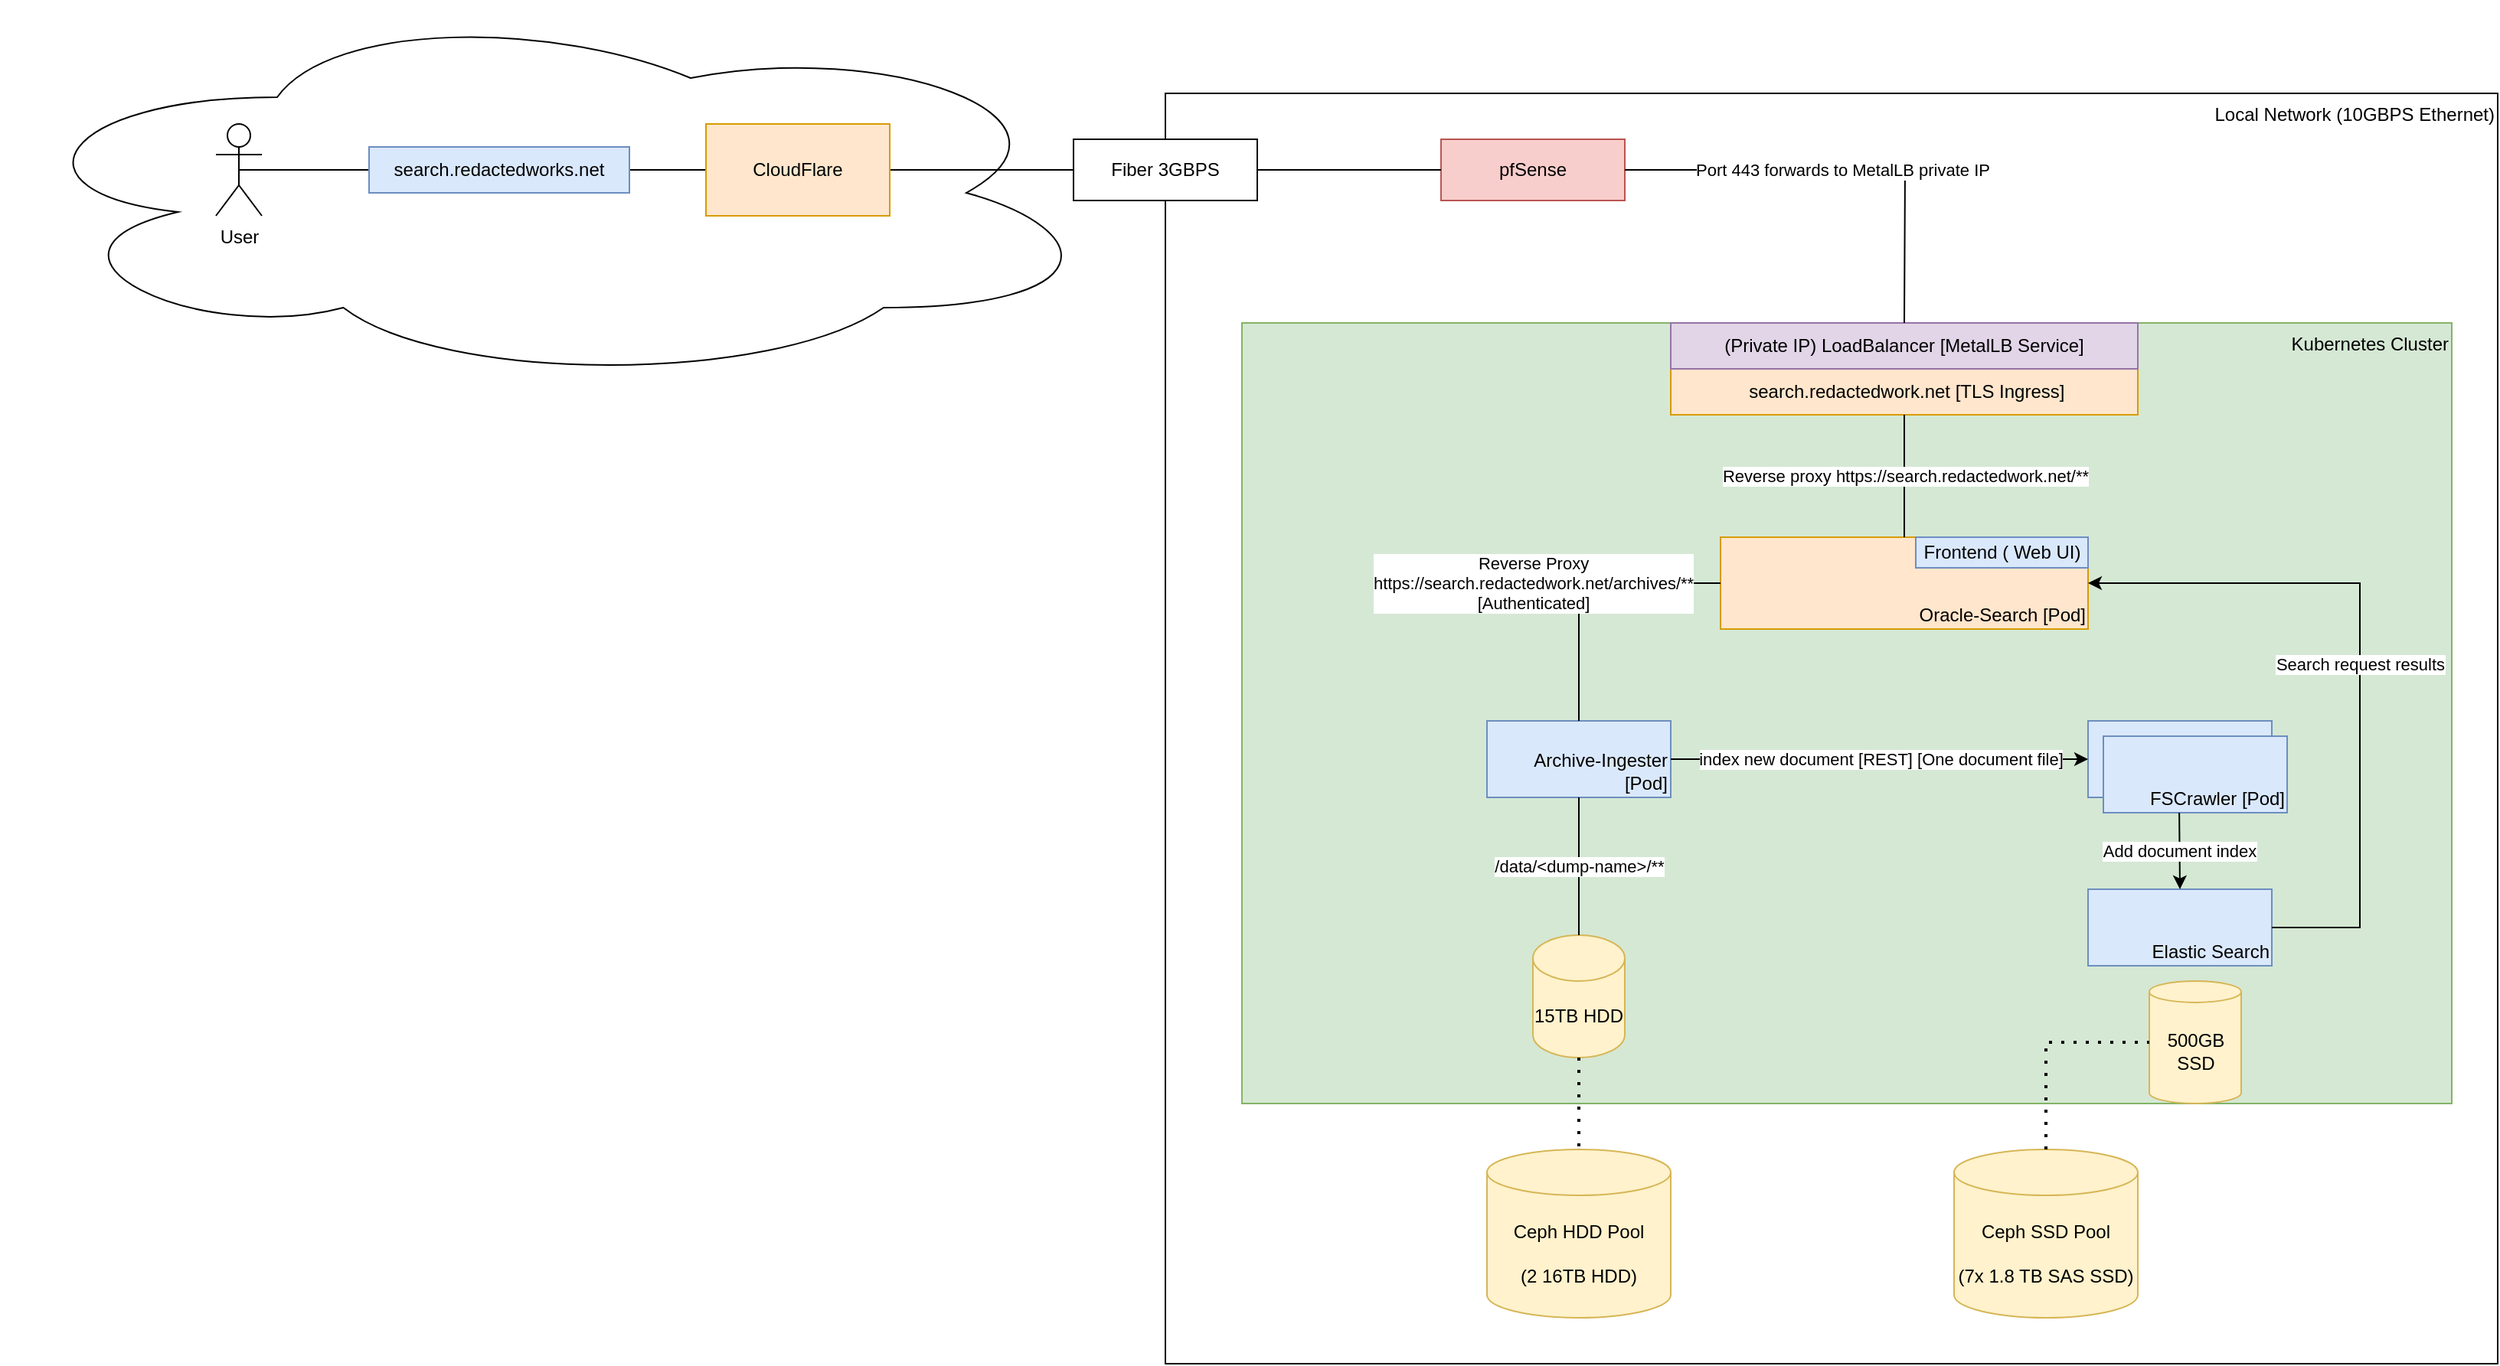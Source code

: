 <mxfile version="23.1.2" type="github">
  <diagram name="Page-1" id="mZjt0X6kwLZ7YW-d5nfS">
    <mxGraphModel dx="2537" dy="2204" grid="1" gridSize="10" guides="1" tooltips="1" connect="1" arrows="1" fold="1" page="1" pageScale="1" pageWidth="850" pageHeight="1100" math="0" shadow="0">
      <root>
        <mxCell id="0" />
        <mxCell id="1" parent="0" />
        <mxCell id="RchGukf3e6hllIF8ddFh-17" value="Local Network (10GBPS Ethernet)" style="rounded=0;whiteSpace=wrap;html=1;verticalAlign=top;align=right;" vertex="1" parent="1">
          <mxGeometry y="10" width="870" height="830" as="geometry" />
        </mxCell>
        <mxCell id="RchGukf3e6hllIF8ddFh-14" value="" style="ellipse;shape=cloud;whiteSpace=wrap;html=1;" vertex="1" parent="1">
          <mxGeometry x="-760" y="-50" width="720" height="250" as="geometry" />
        </mxCell>
        <mxCell id="RchGukf3e6hllIF8ddFh-4" value="Ceph HDD Pool&lt;br&gt;&lt;br&gt;(2 16TB HDD)" style="shape=cylinder3;whiteSpace=wrap;html=1;boundedLbl=1;backgroundOutline=1;size=15;fillColor=#fff2cc;strokeColor=#d6b656;" vertex="1" parent="1">
          <mxGeometry x="210" y="700" width="120" height="110" as="geometry" />
        </mxCell>
        <mxCell id="RchGukf3e6hllIF8ddFh-5" value="Ceph SSD Pool&lt;br&gt;&lt;br&gt;(7x 1.8 TB SAS SSD)" style="shape=cylinder3;whiteSpace=wrap;html=1;boundedLbl=1;backgroundOutline=1;size=15;fillColor=#fff2cc;strokeColor=#d6b656;" vertex="1" parent="1">
          <mxGeometry x="515" y="700" width="120" height="110" as="geometry" />
        </mxCell>
        <mxCell id="RchGukf3e6hllIF8ddFh-7" value="" style="endArrow=none;html=1;rounded=0;exitX=0.475;exitY=1.036;exitDx=0;exitDy=0;exitPerimeter=0;entryX=0.5;entryY=0;entryDx=0;entryDy=0;entryPerimeter=0;" edge="1" parent="1" source="RchGukf3e6hllIF8ddFh-1" target="RchGukf3e6hllIF8ddFh-2">
          <mxGeometry width="50" height="50" relative="1" as="geometry">
            <mxPoint x="400" y="370" as="sourcePoint" />
            <mxPoint x="450" y="320" as="targetPoint" />
          </mxGeometry>
        </mxCell>
        <mxCell id="RchGukf3e6hllIF8ddFh-9" value="pfSense" style="rounded=0;whiteSpace=wrap;html=1;fillColor=#f8cecc;strokeColor=#b85450;" vertex="1" parent="1">
          <mxGeometry x="180" y="40" width="120" height="40" as="geometry" />
        </mxCell>
        <mxCell id="RchGukf3e6hllIF8ddFh-12" value="User" style="shape=umlActor;verticalLabelPosition=bottom;verticalAlign=top;html=1;outlineConnect=0;" vertex="1" parent="1">
          <mxGeometry x="-620" y="30" width="30" height="60" as="geometry" />
        </mxCell>
        <mxCell id="RchGukf3e6hllIF8ddFh-13" value="Kubernetes Cluster" style="rounded=0;whiteSpace=wrap;html=1;verticalAlign=top;align=right;fillColor=#d5e8d4;strokeColor=#82b366;" vertex="1" parent="1">
          <mxGeometry x="50" y="160" width="790" height="510" as="geometry" />
        </mxCell>
        <mxCell id="RchGukf3e6hllIF8ddFh-1" value="Archive-Ingester [Pod]" style="rounded=0;whiteSpace=wrap;html=1;verticalAlign=bottom;align=right;fillColor=#dae8fc;strokeColor=#6c8ebf;" vertex="1" parent="1">
          <mxGeometry x="210" y="420" width="120" height="50" as="geometry" />
        </mxCell>
        <mxCell id="RchGukf3e6hllIF8ddFh-2" value="15TB HDD" style="shape=cylinder3;whiteSpace=wrap;html=1;boundedLbl=1;backgroundOutline=1;size=15;fillColor=#fff2cc;strokeColor=#d6b656;" vertex="1" parent="1">
          <mxGeometry x="240" y="560" width="60" height="80" as="geometry" />
        </mxCell>
        <mxCell id="RchGukf3e6hllIF8ddFh-8" value="Oracle-Search [Pod]" style="rounded=0;whiteSpace=wrap;html=1;verticalAlign=bottom;align=right;fillColor=#ffe6cc;strokeColor=#d79b00;" vertex="1" parent="1">
          <mxGeometry x="362.5" y="300" width="240" height="60" as="geometry" />
        </mxCell>
        <mxCell id="RchGukf3e6hllIF8ddFh-19" value="" style="endArrow=none;html=1;rounded=0;entryX=0.5;entryY=0.5;entryDx=0;entryDy=0;entryPerimeter=0;exitX=0;exitY=0.5;exitDx=0;exitDy=0;" edge="1" parent="1" source="RchGukf3e6hllIF8ddFh-9" target="RchGukf3e6hllIF8ddFh-12">
          <mxGeometry width="50" height="50" relative="1" as="geometry">
            <mxPoint x="-60" y="310" as="sourcePoint" />
            <mxPoint x="-10" y="260" as="targetPoint" />
          </mxGeometry>
        </mxCell>
        <mxCell id="RchGukf3e6hllIF8ddFh-10" value="CloudFlare" style="rounded=0;whiteSpace=wrap;html=1;fillColor=#ffe6cc;strokeColor=#d79b00;" vertex="1" parent="1">
          <mxGeometry x="-300" y="30" width="120" height="60" as="geometry" />
        </mxCell>
        <mxCell id="RchGukf3e6hllIF8ddFh-11" value="search.redactedworks.net" style="rounded=0;whiteSpace=wrap;html=1;fillColor=#dae8fc;strokeColor=#6c8ebf;" vertex="1" parent="1">
          <mxGeometry x="-520" y="45" width="170" height="30" as="geometry" />
        </mxCell>
        <mxCell id="RchGukf3e6hllIF8ddFh-18" value="Fiber 3GBPS" style="rounded=0;whiteSpace=wrap;html=1;" vertex="1" parent="1">
          <mxGeometry x="-60" y="40" width="120" height="40" as="geometry" />
        </mxCell>
        <mxCell id="RchGukf3e6hllIF8ddFh-20" value="&amp;nbsp;search.redactedwork.net [TLS Ingress]" style="rounded=0;whiteSpace=wrap;html=1;fillColor=#ffe6cc;strokeColor=#d79b00;" vertex="1" parent="1">
          <mxGeometry x="330" y="190" width="305" height="30" as="geometry" />
        </mxCell>
        <mxCell id="RchGukf3e6hllIF8ddFh-21" value="(Private IP) LoadBalancer [MetalLB Service]" style="rounded=0;whiteSpace=wrap;html=1;fillColor=#e1d5e7;strokeColor=#9673a6;" vertex="1" parent="1">
          <mxGeometry x="330" y="160" width="305" height="30" as="geometry" />
        </mxCell>
        <mxCell id="RchGukf3e6hllIF8ddFh-22" value="Port 443 forwards to MetalLB private IP" style="endArrow=none;html=1;rounded=0;entryX=1;entryY=0.5;entryDx=0;entryDy=0;exitX=0.5;exitY=0;exitDx=0;exitDy=0;" edge="1" parent="1" source="RchGukf3e6hllIF8ddFh-21" target="RchGukf3e6hllIF8ddFh-9">
          <mxGeometry width="50" height="50" relative="1" as="geometry">
            <mxPoint x="440" y="310" as="sourcePoint" />
            <mxPoint x="490" y="260" as="targetPoint" />
            <Array as="points">
              <mxPoint x="483" y="60" />
            </Array>
          </mxGeometry>
        </mxCell>
        <mxCell id="RchGukf3e6hllIF8ddFh-23" value="Reverse proxy https://search.redactedwork.net/**" style="endArrow=none;html=1;rounded=0;entryX=0.5;entryY=1;entryDx=0;entryDy=0;exitX=0.5;exitY=0;exitDx=0;exitDy=0;" edge="1" parent="1" source="RchGukf3e6hllIF8ddFh-8" target="RchGukf3e6hllIF8ddFh-20">
          <mxGeometry width="50" height="50" relative="1" as="geometry">
            <mxPoint x="440" y="580" as="sourcePoint" />
            <mxPoint x="490" y="530" as="targetPoint" />
          </mxGeometry>
        </mxCell>
        <mxCell id="RchGukf3e6hllIF8ddFh-24" value="Reverse Proxy&lt;br&gt;https://search.redactedwork.net/archives/**&lt;br&gt;[Authenticated]" style="endArrow=none;html=1;rounded=0;exitX=0.5;exitY=0;exitDx=0;exitDy=0;entryX=0;entryY=0.5;entryDx=0;entryDy=0;" edge="1" parent="1" source="RchGukf3e6hllIF8ddFh-1" target="RchGukf3e6hllIF8ddFh-8">
          <mxGeometry x="-0.014" y="-30" width="50" height="50" relative="1" as="geometry">
            <mxPoint x="440" y="310" as="sourcePoint" />
            <mxPoint x="490" y="260" as="targetPoint" />
            <Array as="points">
              <mxPoint x="270" y="330" />
            </Array>
            <mxPoint x="-30" y="-30" as="offset" />
          </mxGeometry>
        </mxCell>
        <mxCell id="RchGukf3e6hllIF8ddFh-25" value="/data/&amp;lt;dump-name&amp;gt;/**" style="endArrow=none;html=1;rounded=0;exitX=0.5;exitY=1;exitDx=0;exitDy=0;entryX=0.5;entryY=0;entryDx=0;entryDy=0;entryPerimeter=0;" edge="1" parent="1" source="RchGukf3e6hllIF8ddFh-1" target="RchGukf3e6hllIF8ddFh-2">
          <mxGeometry width="50" height="50" relative="1" as="geometry">
            <mxPoint x="440" y="580" as="sourcePoint" />
            <mxPoint x="490" y="530" as="targetPoint" />
          </mxGeometry>
        </mxCell>
        <mxCell id="RchGukf3e6hllIF8ddFh-26" value="FSCrawler [Pod]" style="rounded=0;whiteSpace=wrap;html=1;verticalAlign=bottom;align=right;fillColor=#dae8fc;strokeColor=#6c8ebf;" vertex="1" parent="1">
          <mxGeometry x="602.5" y="420" width="120" height="50" as="geometry" />
        </mxCell>
        <mxCell id="RchGukf3e6hllIF8ddFh-27" value="FSCrawler [Pod]" style="rounded=0;whiteSpace=wrap;html=1;verticalAlign=bottom;align=right;fillColor=#dae8fc;strokeColor=#6c8ebf;" vertex="1" parent="1">
          <mxGeometry x="612.5" y="430" width="120" height="50" as="geometry" />
        </mxCell>
        <mxCell id="RchGukf3e6hllIF8ddFh-32" value="Elastic Search" style="rounded=0;whiteSpace=wrap;html=1;verticalAlign=bottom;align=right;fillColor=#dae8fc;strokeColor=#6c8ebf;" vertex="1" parent="1">
          <mxGeometry x="602.5" y="530" width="120" height="50" as="geometry" />
        </mxCell>
        <mxCell id="RchGukf3e6hllIF8ddFh-33" value="500GB SSD" style="shape=cylinder3;whiteSpace=wrap;html=1;boundedLbl=1;backgroundOutline=1;size=7;fillColor=#fff2cc;strokeColor=#d6b656;" vertex="1" parent="1">
          <mxGeometry x="642.5" y="590" width="60" height="80" as="geometry" />
        </mxCell>
        <mxCell id="RchGukf3e6hllIF8ddFh-6" value="" style="endArrow=none;dashed=1;html=1;dashPattern=1 3;strokeWidth=2;rounded=0;exitX=0.5;exitY=1;exitDx=0;exitDy=0;exitPerimeter=0;entryX=0.5;entryY=0;entryDx=0;entryDy=0;entryPerimeter=0;" edge="1" parent="1" source="RchGukf3e6hllIF8ddFh-2" target="RchGukf3e6hllIF8ddFh-4">
          <mxGeometry width="50" height="50" relative="1" as="geometry">
            <mxPoint x="350" y="640" as="sourcePoint" />
            <mxPoint x="400" y="590" as="targetPoint" />
          </mxGeometry>
        </mxCell>
        <mxCell id="RchGukf3e6hllIF8ddFh-34" value="" style="endArrow=none;dashed=1;html=1;dashPattern=1 3;strokeWidth=2;rounded=0;entryX=0;entryY=0.5;entryDx=0;entryDy=0;entryPerimeter=0;exitX=0.5;exitY=0;exitDx=0;exitDy=0;exitPerimeter=0;" edge="1" parent="1" source="RchGukf3e6hllIF8ddFh-5" target="RchGukf3e6hllIF8ddFh-33">
          <mxGeometry width="50" height="50" relative="1" as="geometry">
            <mxPoint x="460" y="750" as="sourcePoint" />
            <mxPoint x="510" y="700" as="targetPoint" />
            <Array as="points">
              <mxPoint x="575" y="630" />
            </Array>
          </mxGeometry>
        </mxCell>
        <mxCell id="RchGukf3e6hllIF8ddFh-40" value="index new document [REST] [One document file]" style="endArrow=classic;html=1;rounded=0;entryX=0;entryY=0.5;entryDx=0;entryDy=0;exitX=1;exitY=0.5;exitDx=0;exitDy=0;" edge="1" parent="1" source="RchGukf3e6hllIF8ddFh-1" target="RchGukf3e6hllIF8ddFh-26">
          <mxGeometry width="50" height="50" relative="1" as="geometry">
            <mxPoint x="460" y="480" as="sourcePoint" />
            <mxPoint x="510" y="430" as="targetPoint" />
          </mxGeometry>
        </mxCell>
        <mxCell id="RchGukf3e6hllIF8ddFh-41" value="Add document index" style="endArrow=classic;html=1;rounded=0;entryX=0.5;entryY=0;entryDx=0;entryDy=0;exitX=0.413;exitY=1;exitDx=0;exitDy=0;exitPerimeter=0;" edge="1" parent="1" source="RchGukf3e6hllIF8ddFh-27" target="RchGukf3e6hllIF8ddFh-32">
          <mxGeometry width="50" height="50" relative="1" as="geometry">
            <mxPoint x="460" y="480" as="sourcePoint" />
            <mxPoint x="510" y="430" as="targetPoint" />
          </mxGeometry>
        </mxCell>
        <mxCell id="RchGukf3e6hllIF8ddFh-42" value="Search request results" style="endArrow=classic;html=1;rounded=0;entryX=1;entryY=0.5;entryDx=0;entryDy=0;exitX=1;exitY=0.5;exitDx=0;exitDy=0;" edge="1" parent="1" source="RchGukf3e6hllIF8ddFh-32" target="RchGukf3e6hllIF8ddFh-8">
          <mxGeometry width="50" height="50" relative="1" as="geometry">
            <mxPoint x="460" y="480" as="sourcePoint" />
            <mxPoint x="510" y="430" as="targetPoint" />
            <Array as="points">
              <mxPoint x="780" y="555" />
              <mxPoint x="780" y="330" />
            </Array>
          </mxGeometry>
        </mxCell>
        <mxCell id="RchGukf3e6hllIF8ddFh-43" value="Frontend ( Web UI)" style="rounded=0;whiteSpace=wrap;html=1;fillColor=#dae8fc;strokeColor=#6c8ebf;" vertex="1" parent="1">
          <mxGeometry x="490" y="300" width="112.5" height="20" as="geometry" />
        </mxCell>
      </root>
    </mxGraphModel>
  </diagram>
</mxfile>
